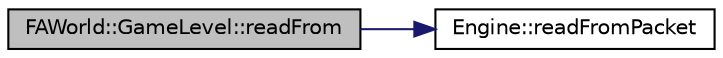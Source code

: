 digraph G
{
  edge [fontname="Helvetica",fontsize="10",labelfontname="Helvetica",labelfontsize="10"];
  node [fontname="Helvetica",fontsize="10",shape=record];
  rankdir="LR";
  Node1 [label="FAWorld::GameLevel::readFrom",height=0.2,width=0.4,color="black", fillcolor="grey75", style="filled" fontcolor="black"];
  Node1 -> Node2 [color="midnightblue",fontsize="10",style="solid",fontname="Helvetica"];
  Node2 [label="Engine::readFromPacket",height=0.2,width=0.4,color="black", fillcolor="white", style="filled",URL="$namespace_engine.html#afc72014886f43e30e3ad11d303d62779"];
}
